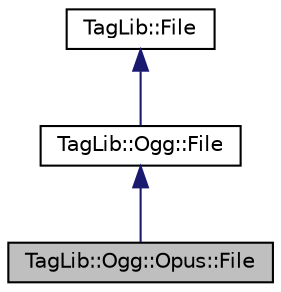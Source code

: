 digraph "TagLib::Ogg::Opus::File"
{
  edge [fontname="Helvetica",fontsize="10",labelfontname="Helvetica",labelfontsize="10"];
  node [fontname="Helvetica",fontsize="10",shape=record];
  Node1 [label="TagLib::Ogg::Opus::File",height=0.2,width=0.4,color="black", fillcolor="grey75", style="filled" fontcolor="black"];
  Node2 -> Node1 [dir="back",color="midnightblue",fontsize="10",style="solid",fontname="Helvetica"];
  Node2 [label="TagLib::Ogg::File",height=0.2,width=0.4,color="black", fillcolor="white", style="filled",URL="$class_tag_lib_1_1_ogg_1_1_file.html",tooltip="An implementation of TagLib::File with some helpers for Ogg based formats. "];
  Node3 -> Node2 [dir="back",color="midnightblue",fontsize="10",style="solid",fontname="Helvetica"];
  Node3 [label="TagLib::File",height=0.2,width=0.4,color="black", fillcolor="white", style="filled",URL="$class_tag_lib_1_1_file.html",tooltip="A file class with some useful methods for tag manipulation. "];
}
